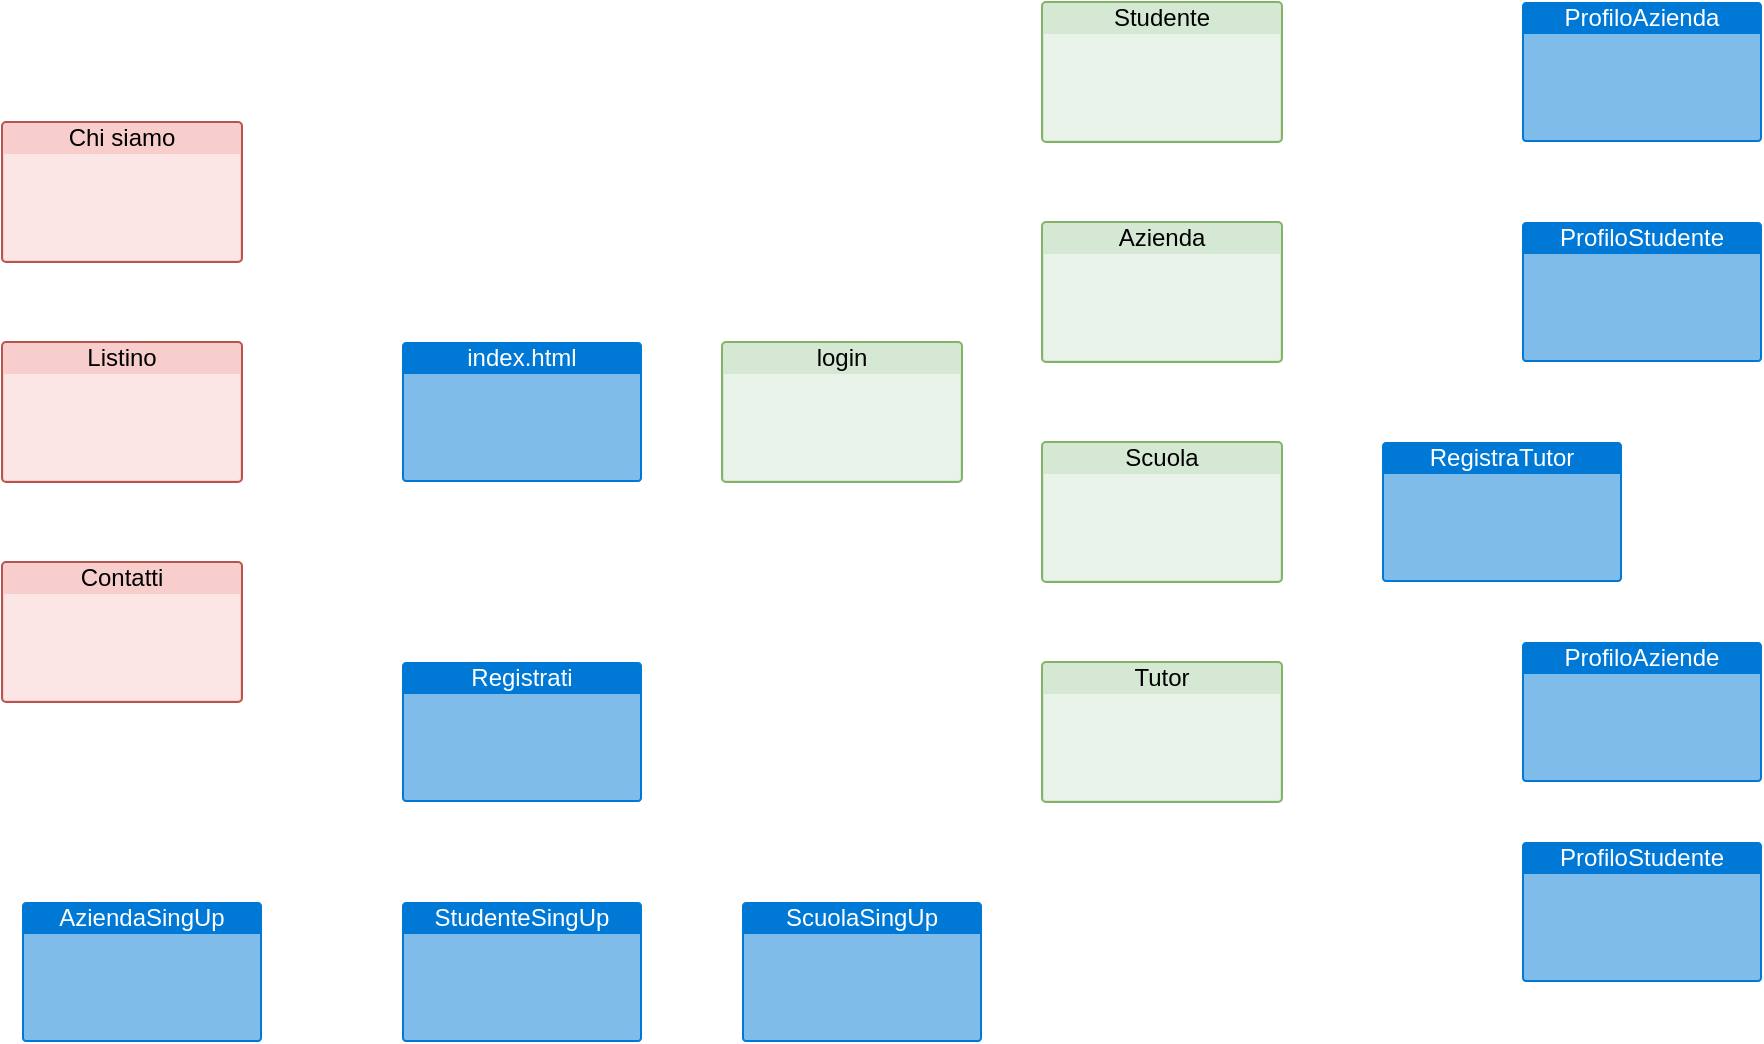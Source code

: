 <mxfile version="25.0.3">
  <diagram name="Page-1" id="UWOFtjil2-tlR1KznyY6">
    <mxGraphModel dx="1434" dy="779" grid="1" gridSize="10" guides="1" tooltips="1" connect="1" arrows="1" fold="1" page="1" pageScale="1" pageWidth="2000" pageHeight="2000" math="0" shadow="0">
      <root>
        <mxCell id="0" />
        <mxCell id="1" parent="0" />
        <mxCell id="X6c_P8rgpClHV_XiaMZI-3" value="&lt;div&gt;index.html&lt;/div&gt;&lt;div&gt;&lt;br&gt;&lt;/div&gt;" style="html=1;whiteSpace=wrap;strokeColor=none;fillColor=#0079D6;labelPosition=center;verticalLabelPosition=middle;verticalAlign=top;align=center;fontSize=12;outlineConnect=0;spacingTop=-6;fontColor=#FFFFFF;sketch=0;shape=mxgraph.sitemap.page;" vertex="1" parent="1">
          <mxGeometry x="600" y="330" width="120" height="70" as="geometry" />
        </mxCell>
        <mxCell id="X6c_P8rgpClHV_XiaMZI-4" value="Chi siamo" style="html=1;whiteSpace=wrap;strokeColor=#b85450;fillColor=#f8cecc;labelPosition=center;verticalLabelPosition=middle;verticalAlign=top;align=center;fontSize=12;outlineConnect=0;spacingTop=-6;sketch=0;shape=mxgraph.sitemap.page;" vertex="1" parent="1">
          <mxGeometry x="400" y="220" width="120" height="70" as="geometry" />
        </mxCell>
        <mxCell id="X6c_P8rgpClHV_XiaMZI-5" value="&lt;div&gt;Contatti&lt;/div&gt;" style="html=1;whiteSpace=wrap;strokeColor=#b85450;fillColor=#f8cecc;labelPosition=center;verticalLabelPosition=middle;verticalAlign=top;align=center;fontSize=12;outlineConnect=0;spacingTop=-6;sketch=0;shape=mxgraph.sitemap.page;" vertex="1" parent="1">
          <mxGeometry x="400" y="440" width="120" height="70" as="geometry" />
        </mxCell>
        <mxCell id="X6c_P8rgpClHV_XiaMZI-6" value="Listino" style="html=1;whiteSpace=wrap;strokeColor=#b85450;fillColor=#f8cecc;labelPosition=center;verticalLabelPosition=middle;verticalAlign=top;align=center;fontSize=12;outlineConnect=0;spacingTop=-6;sketch=0;shape=mxgraph.sitemap.page;" vertex="1" parent="1">
          <mxGeometry x="400" y="330" width="120" height="70" as="geometry" />
        </mxCell>
        <mxCell id="X6c_P8rgpClHV_XiaMZI-7" value="login" style="html=1;whiteSpace=wrap;strokeColor=#82b366;fillColor=#d5e8d4;labelPosition=center;verticalLabelPosition=middle;verticalAlign=top;align=center;fontSize=12;outlineConnect=0;spacingTop=-6;sketch=0;shape=mxgraph.sitemap.page;" vertex="1" parent="1">
          <mxGeometry x="760" y="330" width="120" height="70" as="geometry" />
        </mxCell>
        <mxCell id="X6c_P8rgpClHV_XiaMZI-8" value="Studente" style="html=1;whiteSpace=wrap;strokeColor=#82b366;fillColor=#d5e8d4;labelPosition=center;verticalLabelPosition=middle;verticalAlign=top;align=center;fontSize=12;outlineConnect=0;spacingTop=-6;sketch=0;shape=mxgraph.sitemap.page;" vertex="1" parent="1">
          <mxGeometry x="920" y="160" width="120" height="70" as="geometry" />
        </mxCell>
        <mxCell id="X6c_P8rgpClHV_XiaMZI-9" value="Azienda" style="html=1;whiteSpace=wrap;strokeColor=#82b366;fillColor=#d5e8d4;labelPosition=center;verticalLabelPosition=middle;verticalAlign=top;align=center;fontSize=12;outlineConnect=0;spacingTop=-6;sketch=0;shape=mxgraph.sitemap.page;" vertex="1" parent="1">
          <mxGeometry x="920" y="270" width="120" height="70" as="geometry" />
        </mxCell>
        <mxCell id="X6c_P8rgpClHV_XiaMZI-10" value="Scuola" style="html=1;whiteSpace=wrap;strokeColor=#82b366;fillColor=#d5e8d4;labelPosition=center;verticalLabelPosition=middle;verticalAlign=top;align=center;fontSize=12;outlineConnect=0;spacingTop=-6;sketch=0;shape=mxgraph.sitemap.page;" vertex="1" parent="1">
          <mxGeometry x="920" y="380" width="120" height="70" as="geometry" />
        </mxCell>
        <mxCell id="X6c_P8rgpClHV_XiaMZI-11" value="Tutor" style="html=1;whiteSpace=wrap;strokeColor=#82b366;fillColor=#d5e8d4;labelPosition=center;verticalLabelPosition=middle;verticalAlign=top;align=center;fontSize=12;outlineConnect=0;spacingTop=-6;sketch=0;shape=mxgraph.sitemap.page;" vertex="1" parent="1">
          <mxGeometry x="920" y="490" width="120" height="70" as="geometry" />
        </mxCell>
        <mxCell id="X6c_P8rgpClHV_XiaMZI-12" value="ProfiloAzienda" style="html=1;whiteSpace=wrap;strokeColor=none;fillColor=#0079D6;labelPosition=center;verticalLabelPosition=middle;verticalAlign=top;align=center;fontSize=12;outlineConnect=0;spacingTop=-6;fontColor=#FFFFFF;sketch=0;shape=mxgraph.sitemap.page;" vertex="1" parent="1">
          <mxGeometry x="1160" y="160" width="120" height="70" as="geometry" />
        </mxCell>
        <mxCell id="X6c_P8rgpClHV_XiaMZI-13" value="ProfiloStudente" style="html=1;whiteSpace=wrap;strokeColor=none;fillColor=#0079D6;labelPosition=center;verticalLabelPosition=middle;verticalAlign=top;align=center;fontSize=12;outlineConnect=0;spacingTop=-6;fontColor=#FFFFFF;sketch=0;shape=mxgraph.sitemap.page;" vertex="1" parent="1">
          <mxGeometry x="1160" y="270" width="120" height="70" as="geometry" />
        </mxCell>
        <mxCell id="X6c_P8rgpClHV_XiaMZI-14" value="ProfiloStudente" style="html=1;whiteSpace=wrap;strokeColor=none;fillColor=#0079D6;labelPosition=center;verticalLabelPosition=middle;verticalAlign=top;align=center;fontSize=12;outlineConnect=0;spacingTop=-6;fontColor=#FFFFFF;sketch=0;shape=mxgraph.sitemap.page;" vertex="1" parent="1">
          <mxGeometry x="1160" y="580" width="120" height="70" as="geometry" />
        </mxCell>
        <mxCell id="X6c_P8rgpClHV_XiaMZI-15" value="ProfiloAziende" style="html=1;whiteSpace=wrap;strokeColor=none;fillColor=#0079D6;labelPosition=center;verticalLabelPosition=middle;verticalAlign=top;align=center;fontSize=12;outlineConnect=0;spacingTop=-6;fontColor=#FFFFFF;sketch=0;shape=mxgraph.sitemap.page;" vertex="1" parent="1">
          <mxGeometry x="1160" y="480" width="120" height="70" as="geometry" />
        </mxCell>
        <mxCell id="X6c_P8rgpClHV_XiaMZI-17" value="RegistraTutor" style="html=1;whiteSpace=wrap;strokeColor=none;fillColor=#0079D6;labelPosition=center;verticalLabelPosition=middle;verticalAlign=top;align=center;fontSize=12;outlineConnect=0;spacingTop=-6;fontColor=#FFFFFF;sketch=0;shape=mxgraph.sitemap.page;" vertex="1" parent="1">
          <mxGeometry x="1090" y="380" width="120" height="70" as="geometry" />
        </mxCell>
        <mxCell id="X6c_P8rgpClHV_XiaMZI-18" value="&lt;div&gt;Registrati&lt;/div&gt;&lt;div&gt;&lt;br&gt;&lt;/div&gt;" style="html=1;whiteSpace=wrap;strokeColor=none;fillColor=#0079D6;labelPosition=center;verticalLabelPosition=middle;verticalAlign=top;align=center;fontSize=12;outlineConnect=0;spacingTop=-6;fontColor=#FFFFFF;sketch=0;shape=mxgraph.sitemap.page;" vertex="1" parent="1">
          <mxGeometry x="600" y="490" width="120" height="70" as="geometry" />
        </mxCell>
        <mxCell id="X6c_P8rgpClHV_XiaMZI-19" value="AziendaSingUp" style="html=1;whiteSpace=wrap;strokeColor=none;fillColor=#0079D6;labelPosition=center;verticalLabelPosition=middle;verticalAlign=top;align=center;fontSize=12;outlineConnect=0;spacingTop=-6;fontColor=#FFFFFF;sketch=0;shape=mxgraph.sitemap.page;" vertex="1" parent="1">
          <mxGeometry x="410" y="610" width="120" height="70" as="geometry" />
        </mxCell>
        <mxCell id="X6c_P8rgpClHV_XiaMZI-20" value="StudenteSingUp" style="html=1;whiteSpace=wrap;strokeColor=none;fillColor=#0079D6;labelPosition=center;verticalLabelPosition=middle;verticalAlign=top;align=center;fontSize=12;outlineConnect=0;spacingTop=-6;fontColor=#FFFFFF;sketch=0;shape=mxgraph.sitemap.page;" vertex="1" parent="1">
          <mxGeometry x="600" y="610" width="120" height="70" as="geometry" />
        </mxCell>
        <mxCell id="X6c_P8rgpClHV_XiaMZI-21" value="ScuolaSingUp" style="html=1;whiteSpace=wrap;strokeColor=none;fillColor=#0079D6;labelPosition=center;verticalLabelPosition=middle;verticalAlign=top;align=center;fontSize=12;outlineConnect=0;spacingTop=-6;fontColor=#FFFFFF;sketch=0;shape=mxgraph.sitemap.page;" vertex="1" parent="1">
          <mxGeometry x="770" y="610" width="120" height="70" as="geometry" />
        </mxCell>
      </root>
    </mxGraphModel>
  </diagram>
</mxfile>
